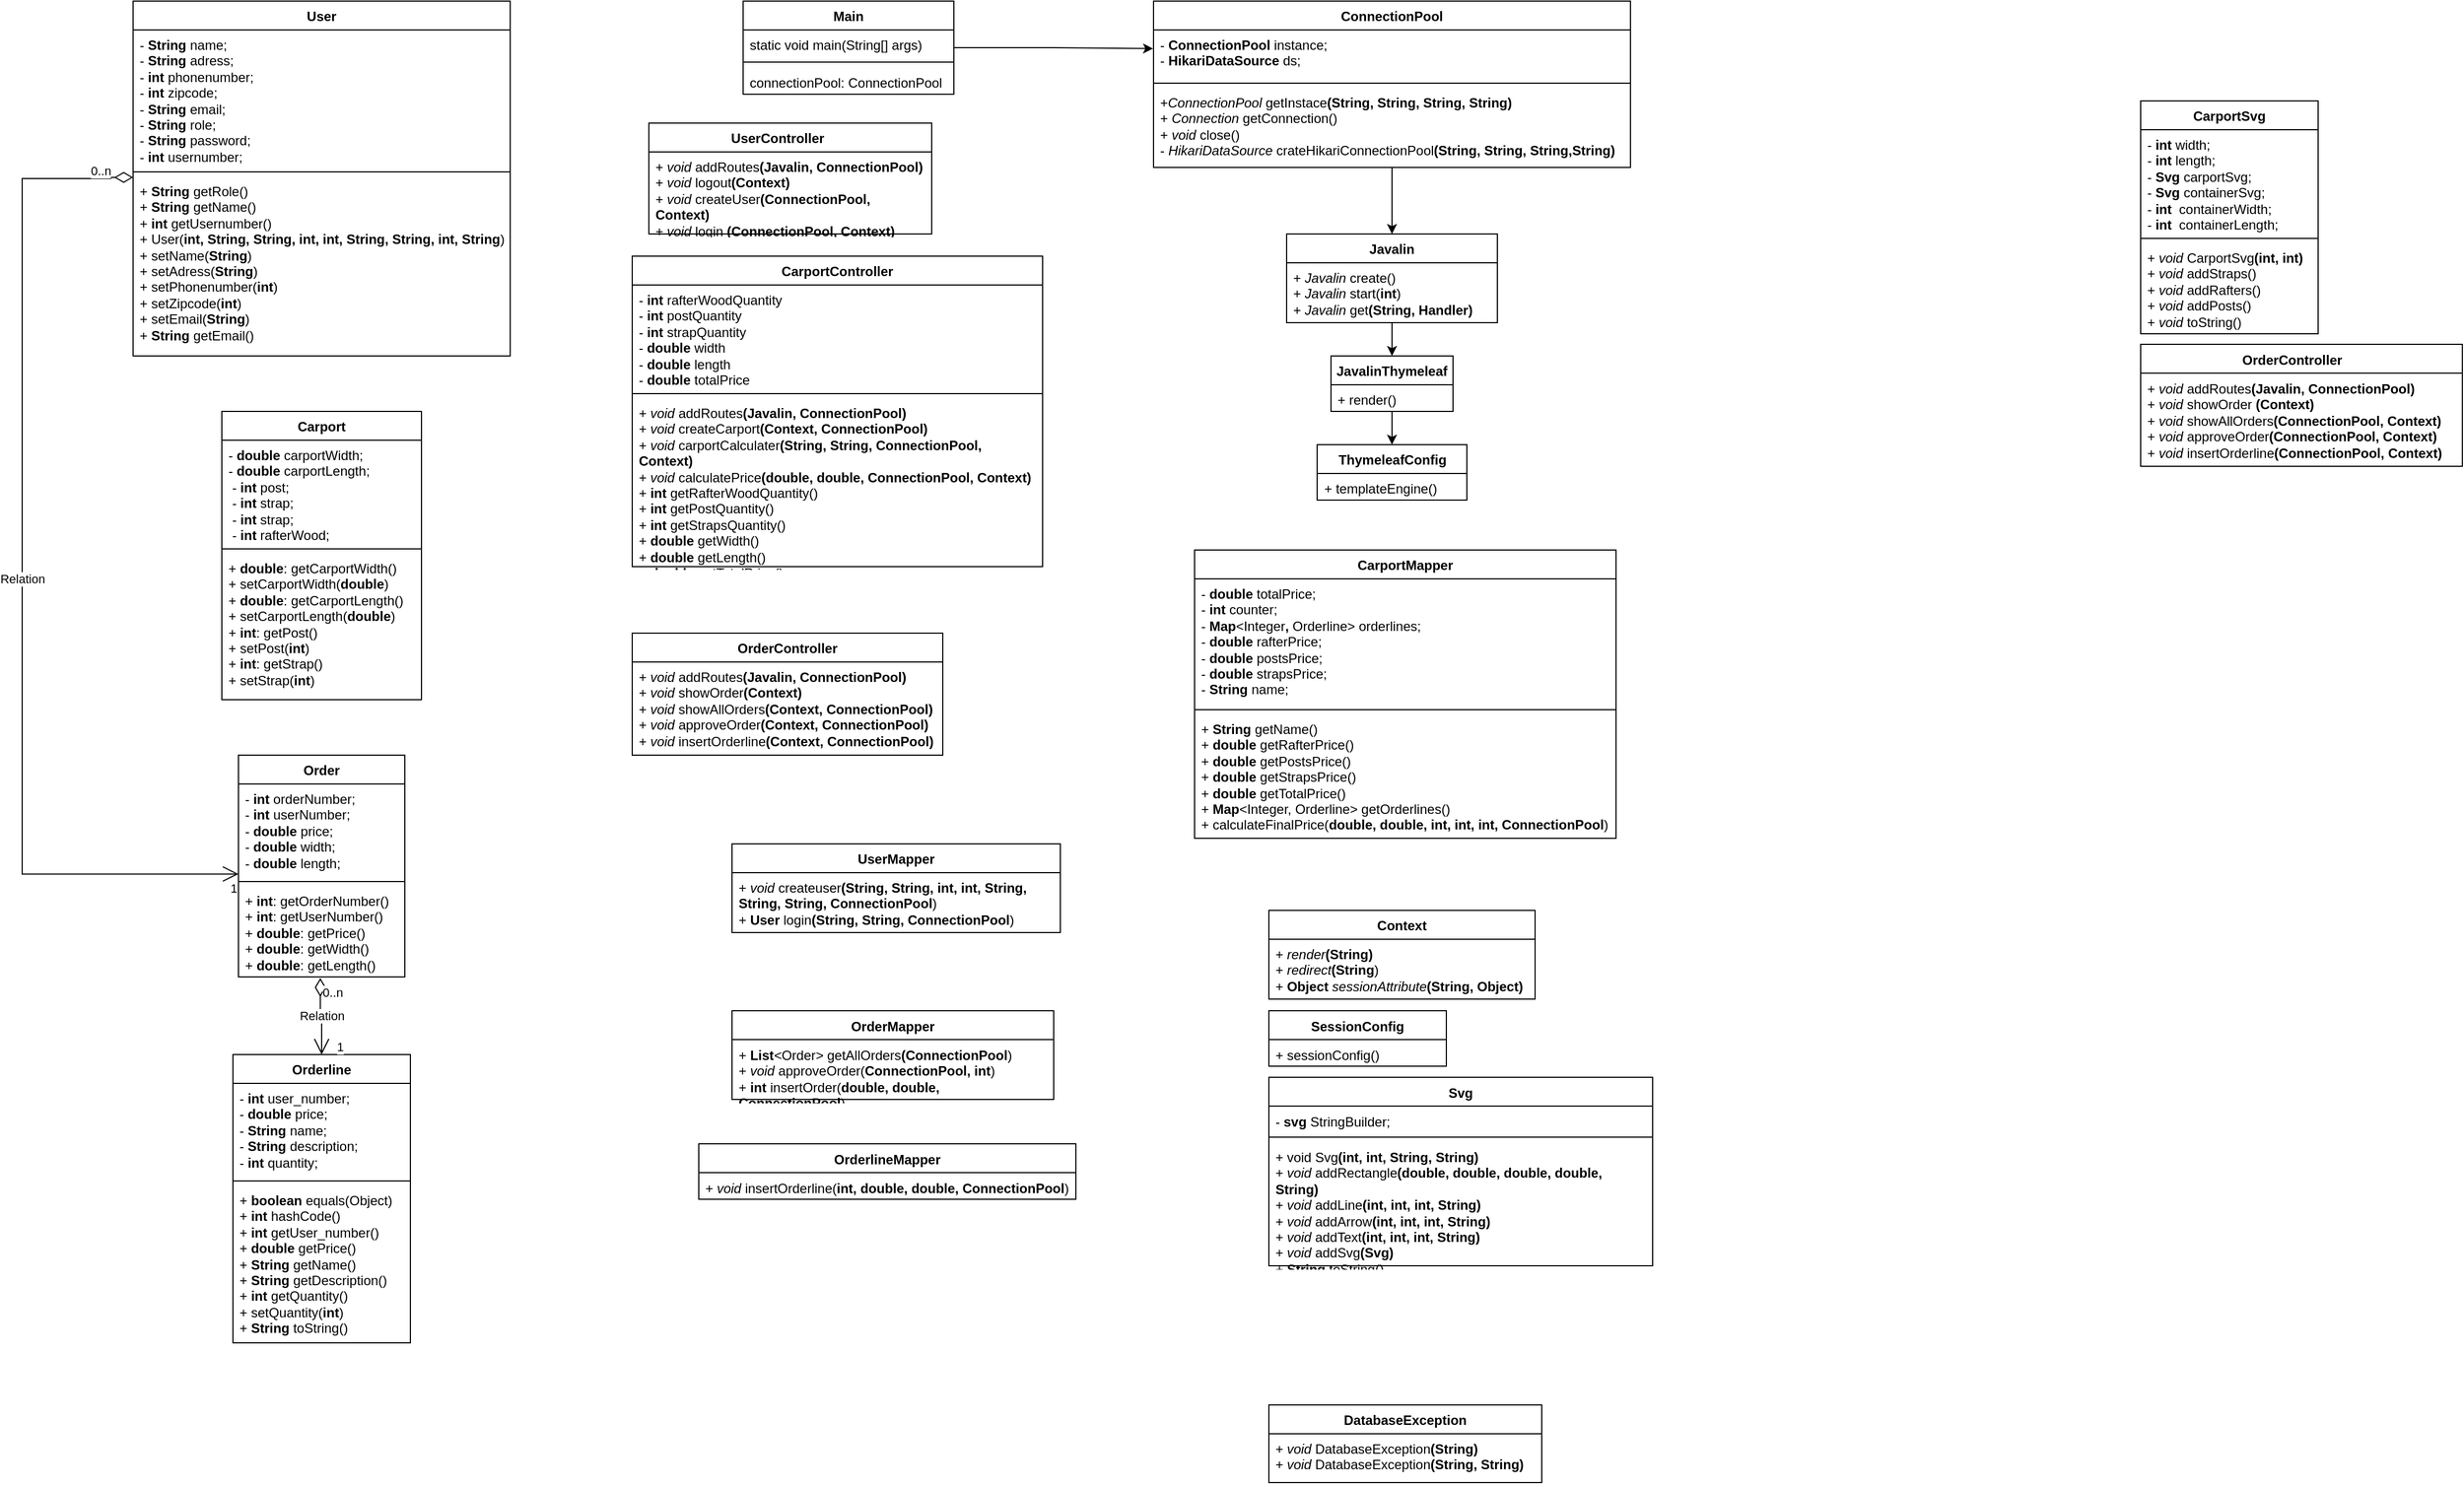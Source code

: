 <mxfile version="24.4.4" type="github">
  <diagram id="C5RBs43oDa-KdzZeNtuy" name="Page-1">
    <mxGraphModel dx="2876" dy="1113" grid="1" gridSize="10" guides="1" tooltips="1" connect="1" arrows="1" fold="1" page="1" pageScale="1" pageWidth="827" pageHeight="1169" math="0" shadow="0">
      <root>
        <mxCell id="WIyWlLk6GJQsqaUBKTNV-0" />
        <mxCell id="WIyWlLk6GJQsqaUBKTNV-1" parent="WIyWlLk6GJQsqaUBKTNV-0" />
        <mxCell id="eHg_oszsOFh-baLFCK9L-24" value="Carport" style="swimlane;fontStyle=1;align=center;verticalAlign=top;childLayout=stackLayout;horizontal=1;startSize=26;horizontalStack=0;resizeParent=1;resizeParentMax=0;resizeLast=0;collapsible=1;marginBottom=0;whiteSpace=wrap;html=1;" parent="WIyWlLk6GJQsqaUBKTNV-1" vertex="1">
          <mxGeometry x="-530" y="380" width="180" height="260" as="geometry" />
        </mxCell>
        <mxCell id="eHg_oszsOFh-baLFCK9L-25" value="- &lt;b&gt;double &lt;/b&gt;carportWidth;&lt;br&gt;&lt;div&gt;&lt;div&gt;- &lt;b&gt;double &lt;/b&gt;carportLength;&lt;br&gt;&lt;/div&gt;&lt;div&gt;&lt;div&gt;&amp;nbsp;- &lt;b&gt;int &lt;/b&gt;post;&lt;br&gt;&lt;/div&gt;&lt;div&gt;&lt;div&gt;&amp;nbsp;- &lt;b&gt;int &lt;/b&gt;strap;&lt;/div&gt;&lt;div&gt;&amp;nbsp;- &lt;b&gt;int &lt;/b&gt;strap;&lt;/div&gt;&lt;/div&gt;&lt;div&gt;&lt;div&gt;&amp;nbsp;- &lt;b&gt;int &lt;/b&gt;rafterWood;&lt;/div&gt;&lt;/div&gt;&lt;/div&gt;&lt;/div&gt;&lt;div&gt;&lt;br&gt;&lt;/div&gt;" style="text;strokeColor=none;fillColor=none;align=left;verticalAlign=top;spacingLeft=4;spacingRight=4;overflow=hidden;rotatable=0;points=[[0,0.5],[1,0.5]];portConstraint=eastwest;whiteSpace=wrap;html=1;" parent="eHg_oszsOFh-baLFCK9L-24" vertex="1">
          <mxGeometry y="26" width="180" height="94" as="geometry" />
        </mxCell>
        <mxCell id="eHg_oszsOFh-baLFCK9L-26" value="" style="line;strokeWidth=1;fillColor=none;align=left;verticalAlign=middle;spacingTop=-1;spacingLeft=3;spacingRight=3;rotatable=0;labelPosition=right;points=[];portConstraint=eastwest;strokeColor=inherit;" parent="eHg_oszsOFh-baLFCK9L-24" vertex="1">
          <mxGeometry y="120" width="180" height="8" as="geometry" />
        </mxCell>
        <mxCell id="eHg_oszsOFh-baLFCK9L-27" value="&lt;div&gt;+ &lt;b&gt;double&lt;/b&gt;: getCarportWidth()&lt;/div&gt;&lt;div&gt;+ setCarportWidth(&lt;b&gt;double&lt;/b&gt;)&lt;br&gt;&lt;/div&gt;&lt;div&gt;&lt;div&gt;+ &lt;b&gt;double&lt;/b&gt;: getCarportLength()&lt;/div&gt;&lt;div&gt;+ setCarportLength(&lt;b&gt;double&lt;/b&gt;)&lt;/div&gt;&lt;div&gt;&lt;div&gt;+ &lt;b&gt;int&lt;/b&gt;: getPost()&lt;/div&gt;&lt;div&gt;+ setPost(&lt;b&gt;int&lt;/b&gt;)&lt;/div&gt;&lt;div&gt;&lt;div&gt;+ &lt;b&gt;int&lt;/b&gt;: getStrap()&lt;br&gt;&lt;/div&gt;&lt;div&gt;+ setStrap(&lt;b&gt;int&lt;/b&gt;)&lt;br&gt;&lt;/div&gt;&lt;/div&gt;&lt;/div&gt;&lt;/div&gt;" style="text;strokeColor=none;fillColor=none;align=left;verticalAlign=top;spacingLeft=4;spacingRight=4;overflow=hidden;rotatable=0;points=[[0,0.5],[1,0.5]];portConstraint=eastwest;whiteSpace=wrap;html=1;" parent="eHg_oszsOFh-baLFCK9L-24" vertex="1">
          <mxGeometry y="128" width="180" height="132" as="geometry" />
        </mxCell>
        <mxCell id="eHg_oszsOFh-baLFCK9L-28" value="User" style="swimlane;fontStyle=1;align=center;verticalAlign=top;childLayout=stackLayout;horizontal=1;startSize=26;horizontalStack=0;resizeParent=1;resizeParentMax=0;resizeLast=0;collapsible=1;marginBottom=0;whiteSpace=wrap;html=1;" parent="WIyWlLk6GJQsqaUBKTNV-1" vertex="1">
          <mxGeometry x="-610" y="10" width="340" height="320" as="geometry" />
        </mxCell>
        <mxCell id="eHg_oszsOFh-baLFCK9L-29" value="&lt;div&gt;- &lt;b&gt;String&lt;/b&gt; name;&lt;/div&gt;&lt;div&gt;&lt;div&gt;-&lt;b&gt; String &lt;/b&gt;adress;&lt;/div&gt;&lt;div&gt;-&lt;b&gt; int&lt;/b&gt; phonenumber;&lt;/div&gt;&lt;div&gt;-&lt;b&gt; int&lt;/b&gt; zipcode;&lt;br&gt;&lt;/div&gt;&lt;div&gt;&lt;div&gt;-&lt;b&gt; String &lt;/b&gt;email;&lt;/div&gt;&lt;div&gt;- &lt;b&gt;String&lt;/b&gt; role;&lt;/div&gt;&lt;div&gt;- &lt;b&gt;String&lt;/b&gt; password;&lt;/div&gt;&lt;div&gt;- &lt;b&gt;int&lt;/b&gt; usernumber;&lt;br&gt;&lt;/div&gt;&lt;div&gt;&lt;div&gt;&lt;br&gt;&lt;/div&gt;&lt;/div&gt;&lt;/div&gt;&lt;/div&gt;&lt;div&gt;&lt;br&gt;&lt;/div&gt;" style="text;strokeColor=none;fillColor=none;align=left;verticalAlign=top;spacingLeft=4;spacingRight=4;overflow=hidden;rotatable=0;points=[[0,0.5],[1,0.5]];portConstraint=eastwest;whiteSpace=wrap;html=1;" parent="eHg_oszsOFh-baLFCK9L-28" vertex="1">
          <mxGeometry y="26" width="340" height="124" as="geometry" />
        </mxCell>
        <mxCell id="eHg_oszsOFh-baLFCK9L-30" value="" style="line;strokeWidth=1;fillColor=none;align=left;verticalAlign=middle;spacingTop=-1;spacingLeft=3;spacingRight=3;rotatable=0;labelPosition=right;points=[];portConstraint=eastwest;strokeColor=inherit;" parent="eHg_oszsOFh-baLFCK9L-28" vertex="1">
          <mxGeometry y="150" width="340" height="8" as="geometry" />
        </mxCell>
        <mxCell id="eHg_oszsOFh-baLFCK9L-31" value="&lt;div&gt;+ &lt;b&gt;String&lt;/b&gt; getRole()&lt;/div&gt;&lt;div&gt;+ &lt;b&gt;String &lt;/b&gt;getName()&lt;/div&gt;&lt;div&gt;+ &lt;b&gt;int&lt;/b&gt; getUsernumber()&lt;/div&gt;&lt;div&gt;+ User(&lt;b&gt;int, String, String, int, int, String, String, int, String&lt;/b&gt;)&lt;/div&gt;&lt;div&gt;+ setName(&lt;b&gt;String&lt;/b&gt;)&lt;/div&gt;&lt;div&gt;+ setAdress(&lt;b&gt;String&lt;/b&gt;)&lt;/div&gt;&lt;div&gt;+ setPhonenumber(&lt;b&gt;int&lt;/b&gt;)&lt;/div&gt;&lt;div&gt;+ setZipcode(&lt;b&gt;int&lt;/b&gt;)&lt;/div&gt;&lt;div&gt;+ setEmail(&lt;b&gt;String&lt;/b&gt;)&lt;/div&gt;&lt;div&gt;+ &lt;b&gt;String&lt;/b&gt; getEmail()&lt;br&gt;&lt;/div&gt;" style="text;strokeColor=none;fillColor=none;align=left;verticalAlign=top;spacingLeft=4;spacingRight=4;overflow=hidden;rotatable=0;points=[[0,0.5],[1,0.5]];portConstraint=eastwest;whiteSpace=wrap;html=1;" parent="eHg_oszsOFh-baLFCK9L-28" vertex="1">
          <mxGeometry y="158" width="340" height="162" as="geometry" />
        </mxCell>
        <mxCell id="eHg_oszsOFh-baLFCK9L-32" value="Orderline" style="swimlane;fontStyle=1;align=center;verticalAlign=top;childLayout=stackLayout;horizontal=1;startSize=26;horizontalStack=0;resizeParent=1;resizeParentMax=0;resizeLast=0;collapsible=1;marginBottom=0;whiteSpace=wrap;html=1;" parent="WIyWlLk6GJQsqaUBKTNV-1" vertex="1">
          <mxGeometry x="-520" y="960" width="160" height="260" as="geometry" />
        </mxCell>
        <mxCell id="eHg_oszsOFh-baLFCK9L-33" value="&lt;div&gt;- &lt;b&gt;int &lt;/b&gt;user_number;&lt;/div&gt;&lt;div&gt;- &lt;b&gt;double &lt;/b&gt;price;&lt;/div&gt;&lt;div&gt;- &lt;b&gt;String &lt;/b&gt;name;&lt;/div&gt;&lt;div&gt;- &lt;b&gt;String &lt;/b&gt;description;&lt;/div&gt;&lt;div&gt;- &lt;b&gt;int &lt;/b&gt;quantity;&lt;br&gt;&lt;/div&gt;" style="text;strokeColor=none;fillColor=none;align=left;verticalAlign=top;spacingLeft=4;spacingRight=4;overflow=hidden;rotatable=0;points=[[0,0.5],[1,0.5]];portConstraint=eastwest;whiteSpace=wrap;html=1;" parent="eHg_oszsOFh-baLFCK9L-32" vertex="1">
          <mxGeometry y="26" width="160" height="84" as="geometry" />
        </mxCell>
        <mxCell id="eHg_oszsOFh-baLFCK9L-34" value="" style="line;strokeWidth=1;fillColor=none;align=left;verticalAlign=middle;spacingTop=-1;spacingLeft=3;spacingRight=3;rotatable=0;labelPosition=right;points=[];portConstraint=eastwest;strokeColor=inherit;" parent="eHg_oszsOFh-baLFCK9L-32" vertex="1">
          <mxGeometry y="110" width="160" height="8" as="geometry" />
        </mxCell>
        <mxCell id="eHg_oszsOFh-baLFCK9L-35" value="&lt;div&gt;+ &lt;b&gt;boolean &lt;/b&gt;equals(Object)&lt;/div&gt;&lt;div&gt;+ &lt;b&gt;int &lt;/b&gt;hashCode()&lt;/div&gt;&lt;div&gt;+ &lt;b&gt;int &lt;/b&gt;getUser_number()&lt;/div&gt;&lt;div&gt;+ &lt;b&gt;double &lt;/b&gt;getPrice()&lt;/div&gt;&lt;div&gt;+ &lt;b&gt;String &lt;/b&gt;getName()&lt;/div&gt;&lt;div&gt;+ &lt;b&gt;String&lt;/b&gt; getDescription()&lt;/div&gt;&lt;div&gt;+ &lt;b&gt;int&lt;/b&gt; getQuantity()&lt;/div&gt;&lt;div&gt;+ setQuantity(&lt;b&gt;int&lt;/b&gt;)&lt;/div&gt;&lt;div&gt;+ &lt;b&gt;String&lt;/b&gt; toString()&lt;br&gt;&lt;/div&gt;" style="text;strokeColor=none;fillColor=none;align=left;verticalAlign=top;spacingLeft=4;spacingRight=4;overflow=hidden;rotatable=0;points=[[0,0.5],[1,0.5]];portConstraint=eastwest;whiteSpace=wrap;html=1;" parent="eHg_oszsOFh-baLFCK9L-32" vertex="1">
          <mxGeometry y="118" width="160" height="142" as="geometry" />
        </mxCell>
        <mxCell id="eHg_oszsOFh-baLFCK9L-41" value="SessionConfig" style="swimlane;fontStyle=1;align=center;verticalAlign=top;childLayout=stackLayout;horizontal=1;startSize=26;horizontalStack=0;resizeParent=1;resizeParentMax=0;resizeLast=0;collapsible=1;marginBottom=0;whiteSpace=wrap;html=1;" parent="WIyWlLk6GJQsqaUBKTNV-1" vertex="1">
          <mxGeometry x="414" y="920.5" width="160" height="50" as="geometry" />
        </mxCell>
        <mxCell id="eHg_oszsOFh-baLFCK9L-42" value="+ sessionConfig()" style="text;strokeColor=none;fillColor=none;align=left;verticalAlign=top;spacingLeft=4;spacingRight=4;overflow=hidden;rotatable=0;points=[[0,0.5],[1,0.5]];portConstraint=eastwest;whiteSpace=wrap;html=1;" parent="eHg_oszsOFh-baLFCK9L-41" vertex="1">
          <mxGeometry y="26" width="160" height="24" as="geometry" />
        </mxCell>
        <mxCell id="eHg_oszsOFh-baLFCK9L-49" value="Order" style="swimlane;fontStyle=1;align=center;verticalAlign=top;childLayout=stackLayout;horizontal=1;startSize=26;horizontalStack=0;resizeParent=1;resizeParentMax=0;resizeLast=0;collapsible=1;marginBottom=0;whiteSpace=wrap;html=1;" parent="WIyWlLk6GJQsqaUBKTNV-1" vertex="1">
          <mxGeometry x="-515" y="690" width="150" height="200" as="geometry" />
        </mxCell>
        <mxCell id="eHg_oszsOFh-baLFCK9L-50" value="&lt;div&gt;- &lt;b&gt;int &lt;/b&gt;orderNumber;&lt;/div&gt;&lt;div&gt;- &lt;b&gt;int &lt;/b&gt;userNumber;&lt;/div&gt;&lt;div&gt;- &lt;b&gt;double &lt;/b&gt;price;&lt;/div&gt;&lt;div&gt;- &lt;b&gt;double &lt;/b&gt;width;&lt;/div&gt;&lt;div&gt;- &lt;b&gt;double &lt;/b&gt;length;&lt;br&gt;&lt;/div&gt;" style="text;strokeColor=none;fillColor=none;align=left;verticalAlign=top;spacingLeft=4;spacingRight=4;overflow=hidden;rotatable=0;points=[[0,0.5],[1,0.5]];portConstraint=eastwest;whiteSpace=wrap;html=1;" parent="eHg_oszsOFh-baLFCK9L-49" vertex="1">
          <mxGeometry y="26" width="150" height="84" as="geometry" />
        </mxCell>
        <mxCell id="eHg_oszsOFh-baLFCK9L-51" value="" style="line;strokeWidth=1;fillColor=none;align=left;verticalAlign=middle;spacingTop=-1;spacingLeft=3;spacingRight=3;rotatable=0;labelPosition=right;points=[];portConstraint=eastwest;strokeColor=inherit;" parent="eHg_oszsOFh-baLFCK9L-49" vertex="1">
          <mxGeometry y="110" width="150" height="8" as="geometry" />
        </mxCell>
        <mxCell id="eHg_oszsOFh-baLFCK9L-52" value="&lt;div&gt;+ &lt;b&gt;int&lt;/b&gt;: getOrderNumber()&lt;/div&gt;&lt;div&gt;+ &lt;b&gt;int&lt;/b&gt;: getUserNumber()&lt;/div&gt;&lt;div&gt;+ &lt;b&gt;double&lt;/b&gt;: getPrice()&lt;/div&gt;&lt;div&gt;+ &lt;b&gt;double&lt;/b&gt;: getWidth()&lt;/div&gt;&lt;div&gt;+ &lt;b&gt;double&lt;/b&gt;: getLength()&lt;/div&gt;" style="text;strokeColor=none;fillColor=none;align=left;verticalAlign=top;spacingLeft=4;spacingRight=4;overflow=hidden;rotatable=0;points=[[0,0.5],[1,0.5]];portConstraint=eastwest;whiteSpace=wrap;html=1;" parent="eHg_oszsOFh-baLFCK9L-49" vertex="1">
          <mxGeometry y="118" width="150" height="82" as="geometry" />
        </mxCell>
        <mxCell id="noGmrEyYQJOlF5a7A0Va-47" value="" style="edgeStyle=orthogonalEdgeStyle;rounded=0;orthogonalLoop=1;jettySize=auto;html=1;entryX=-0.001;entryY=0.383;entryDx=0;entryDy=0;entryPerimeter=0;" edge="1" parent="WIyWlLk6GJQsqaUBKTNV-1" source="eHg_oszsOFh-baLFCK9L-57" target="noGmrEyYQJOlF5a7A0Va-31">
          <mxGeometry relative="1" as="geometry" />
        </mxCell>
        <mxCell id="eHg_oszsOFh-baLFCK9L-57" value="Main" style="swimlane;fontStyle=1;align=center;verticalAlign=top;childLayout=stackLayout;horizontal=1;startSize=26;horizontalStack=0;resizeParent=1;resizeParentMax=0;resizeLast=0;collapsible=1;marginBottom=0;whiteSpace=wrap;html=1;" parent="WIyWlLk6GJQsqaUBKTNV-1" vertex="1">
          <mxGeometry x="-60" y="10" width="190" height="84" as="geometry" />
        </mxCell>
        <mxCell id="eHg_oszsOFh-baLFCK9L-58" value="static void main(String[] args)" style="text;strokeColor=none;fillColor=none;align=left;verticalAlign=top;spacingLeft=4;spacingRight=4;overflow=hidden;rotatable=0;points=[[0,0.5],[1,0.5]];portConstraint=eastwest;whiteSpace=wrap;html=1;" parent="eHg_oszsOFh-baLFCK9L-57" vertex="1">
          <mxGeometry y="26" width="190" height="24" as="geometry" />
        </mxCell>
        <mxCell id="eHg_oszsOFh-baLFCK9L-59" value="" style="line;strokeWidth=1;fillColor=none;align=left;verticalAlign=middle;spacingTop=-1;spacingLeft=3;spacingRight=3;rotatable=0;labelPosition=right;points=[];portConstraint=eastwest;strokeColor=inherit;" parent="eHg_oszsOFh-baLFCK9L-57" vertex="1">
          <mxGeometry y="50" width="190" height="10" as="geometry" />
        </mxCell>
        <mxCell id="cWru3RgEuK0rnWJnFXiX-1" value="connectionPool: ConnectionPool" style="text;strokeColor=none;fillColor=none;align=left;verticalAlign=top;spacingLeft=4;spacingRight=4;overflow=hidden;rotatable=0;points=[[0,0.5],[1,0.5]];portConstraint=eastwest;whiteSpace=wrap;html=1;" parent="eHg_oszsOFh-baLFCK9L-57" vertex="1">
          <mxGeometry y="60" width="190" height="24" as="geometry" />
        </mxCell>
        <mxCell id="cWru3RgEuK0rnWJnFXiX-2" value="ThymeleafConfig" style="swimlane;fontStyle=1;align=center;verticalAlign=top;childLayout=stackLayout;horizontal=1;startSize=26;horizontalStack=0;resizeParent=1;resizeParentMax=0;resizeLast=0;collapsible=1;marginBottom=0;whiteSpace=wrap;html=1;" parent="WIyWlLk6GJQsqaUBKTNV-1" vertex="1">
          <mxGeometry x="457.5" y="410" width="135" height="50" as="geometry" />
        </mxCell>
        <mxCell id="cWru3RgEuK0rnWJnFXiX-3" value="+ templateEngine()" style="text;strokeColor=none;fillColor=none;align=left;verticalAlign=top;spacingLeft=4;spacingRight=4;overflow=hidden;rotatable=0;points=[[0,0.5],[1,0.5]];portConstraint=eastwest;whiteSpace=wrap;html=1;" parent="cWru3RgEuK0rnWJnFXiX-2" vertex="1">
          <mxGeometry y="26" width="135" height="24" as="geometry" />
        </mxCell>
        <mxCell id="noGmrEyYQJOlF5a7A0Va-0" value="CarportController" style="swimlane;fontStyle=1;align=center;verticalAlign=top;childLayout=stackLayout;horizontal=1;startSize=26;horizontalStack=0;resizeParent=1;resizeParentMax=0;resizeLast=0;collapsible=1;marginBottom=0;whiteSpace=wrap;html=1;" vertex="1" parent="WIyWlLk6GJQsqaUBKTNV-1">
          <mxGeometry x="-160" y="240" width="370" height="280" as="geometry" />
        </mxCell>
        <mxCell id="noGmrEyYQJOlF5a7A0Va-1" value="&lt;div&gt;- &lt;b&gt;int &lt;/b&gt;rafterWoodQuantity&lt;/div&gt;&lt;div&gt;- &lt;b&gt;int &lt;/b&gt;postQuantity&lt;/div&gt;&lt;div&gt;- &lt;b&gt;int &lt;/b&gt;strapQuantity&lt;/div&gt;&lt;div&gt;- &lt;b&gt;double &lt;/b&gt;width&lt;/div&gt;&lt;div&gt;- &lt;b&gt;double &lt;/b&gt;length&lt;/div&gt;&lt;div&gt;- &lt;b&gt;double &lt;/b&gt;totalPrice&lt;/div&gt;&lt;div&gt;&lt;br&gt;&lt;/div&gt;" style="text;strokeColor=none;fillColor=none;align=left;verticalAlign=top;spacingLeft=4;spacingRight=4;overflow=hidden;rotatable=0;points=[[0,0.5],[1,0.5]];portConstraint=eastwest;whiteSpace=wrap;html=1;" vertex="1" parent="noGmrEyYQJOlF5a7A0Va-0">
          <mxGeometry y="26" width="370" height="94" as="geometry" />
        </mxCell>
        <mxCell id="noGmrEyYQJOlF5a7A0Va-2" value="" style="line;strokeWidth=1;fillColor=none;align=left;verticalAlign=middle;spacingTop=-1;spacingLeft=3;spacingRight=3;rotatable=0;labelPosition=right;points=[];portConstraint=eastwest;strokeColor=inherit;" vertex="1" parent="noGmrEyYQJOlF5a7A0Va-0">
          <mxGeometry y="120" width="370" height="8" as="geometry" />
        </mxCell>
        <mxCell id="noGmrEyYQJOlF5a7A0Va-3" value="&lt;div&gt;+ &lt;i&gt;void &lt;/i&gt;addRoutes&lt;b&gt;(Javalin, ConnectionPool)&lt;/b&gt;&lt;/div&gt;&lt;div&gt;+ &lt;i&gt;void &lt;/i&gt;createCarport&lt;b&gt;(Context, ConnectionPool)&lt;/b&gt;&lt;/div&gt;&lt;div&gt;+ &lt;i&gt;void &lt;/i&gt;carportCalculater&lt;b&gt;(String, String, ConnectionPool, Context)&lt;/b&gt;&lt;br&gt;&lt;/div&gt;&lt;div&gt;+ &lt;i&gt;void &lt;/i&gt;calculatePrice&lt;b&gt;(double, double, ConnectionPool, Context)&lt;/b&gt;&lt;/div&gt;&lt;div&gt;+ &lt;b&gt;int &lt;/b&gt;getRafterWoodQuantity()&lt;/div&gt;&lt;div&gt;+ &lt;b&gt;int &lt;/b&gt;getPostQuantity()&lt;/div&gt;&lt;div&gt;+  &lt;b&gt;int &lt;/b&gt;getStrapsQuantity()&lt;/div&gt;&lt;div&gt;+ &lt;b&gt;double &lt;/b&gt;getWidth()&lt;/div&gt;&lt;div&gt;+ &lt;b&gt;double &lt;/b&gt;getLength()&lt;/div&gt;&lt;div&gt;+ &lt;b&gt;double &lt;/b&gt;getTotalPrice()&lt;/div&gt;" style="text;strokeColor=none;fillColor=none;align=left;verticalAlign=top;spacingLeft=4;spacingRight=4;overflow=hidden;rotatable=0;points=[[0,0.5],[1,0.5]];portConstraint=eastwest;whiteSpace=wrap;html=1;" vertex="1" parent="noGmrEyYQJOlF5a7A0Va-0">
          <mxGeometry y="128" width="370" height="152" as="geometry" />
        </mxCell>
        <mxCell id="noGmrEyYQJOlF5a7A0Va-4" value="OrderController&lt;span style=&quot;white-space: pre;&quot;&gt;&#x9;&lt;/span&gt;" style="swimlane;fontStyle=1;align=center;verticalAlign=top;childLayout=stackLayout;horizontal=1;startSize=26;horizontalStack=0;resizeParent=1;resizeParentMax=0;resizeLast=0;collapsible=1;marginBottom=0;whiteSpace=wrap;html=1;" vertex="1" parent="WIyWlLk6GJQsqaUBKTNV-1">
          <mxGeometry x="1200" y="319.5" width="290" height="110" as="geometry" />
        </mxCell>
        <mxCell id="noGmrEyYQJOlF5a7A0Va-7" value="&lt;div&gt;+ &lt;i&gt;void &lt;/i&gt;addRoutes&lt;b&gt;(Javalin, ConnectionPool)&lt;/b&gt;&lt;/div&gt;&lt;div&gt;+ &lt;i&gt;void &lt;/i&gt;showOrder &lt;b&gt;(Context)&lt;/b&gt;&lt;/div&gt;&lt;div&gt;+ &lt;i&gt;void &lt;/i&gt;showAllOrders&lt;b&gt;(ConnectionPool, Context)&lt;/b&gt;&lt;br&gt;&lt;/div&gt;&lt;div&gt;+ &lt;i&gt;void &lt;/i&gt;approveOrder&lt;b&gt;(ConnectionPool, Context)&lt;/b&gt;&lt;/div&gt;&lt;div&gt;&lt;div&gt;+ &lt;i&gt;void &lt;/i&gt;insertOrderline&lt;b&gt;(ConnectionPool, Context)&lt;/b&gt;&lt;/div&gt;&lt;/div&gt;" style="text;strokeColor=none;fillColor=none;align=left;verticalAlign=top;spacingLeft=4;spacingRight=4;overflow=hidden;rotatable=0;points=[[0,0.5],[1,0.5]];portConstraint=eastwest;whiteSpace=wrap;html=1;" vertex="1" parent="noGmrEyYQJOlF5a7A0Va-4">
          <mxGeometry y="26" width="290" height="84" as="geometry" />
        </mxCell>
        <mxCell id="noGmrEyYQJOlF5a7A0Va-8" value="UserController&lt;span style=&quot;white-space: pre;&quot;&gt;&#x9;&lt;/span&gt;" style="swimlane;fontStyle=1;align=center;verticalAlign=top;childLayout=stackLayout;horizontal=1;startSize=26;horizontalStack=0;resizeParent=1;resizeParentMax=0;resizeLast=0;collapsible=1;marginBottom=0;whiteSpace=wrap;html=1;" vertex="1" parent="WIyWlLk6GJQsqaUBKTNV-1">
          <mxGeometry x="-145" y="120" width="255" height="100" as="geometry" />
        </mxCell>
        <mxCell id="noGmrEyYQJOlF5a7A0Va-9" value="&lt;div&gt;+ &lt;i&gt;void &lt;/i&gt;addRoutes&lt;b&gt;(Javalin, ConnectionPool)&lt;/b&gt;&lt;/div&gt;&lt;div&gt;+ &lt;i&gt;void &lt;/i&gt;logout&lt;b&gt;(Context)&lt;/b&gt;&lt;/div&gt;&lt;div&gt;+ &lt;i&gt;void &lt;/i&gt;createUser&lt;b&gt;(ConnectionPool, Context)&lt;/b&gt;&lt;br&gt;&lt;/div&gt;&lt;div&gt;+ &lt;i&gt;void &lt;/i&gt;login &lt;b&gt;(ConnectionPool, Context)&lt;/b&gt;&lt;/div&gt;&lt;div&gt;&lt;div&gt;&lt;br&gt;&lt;/div&gt;&lt;/div&gt;" style="text;strokeColor=none;fillColor=none;align=left;verticalAlign=top;spacingLeft=4;spacingRight=4;overflow=hidden;rotatable=0;points=[[0,0.5],[1,0.5]];portConstraint=eastwest;whiteSpace=wrap;html=1;" vertex="1" parent="noGmrEyYQJOlF5a7A0Va-8">
          <mxGeometry y="26" width="255" height="74" as="geometry" />
        </mxCell>
        <mxCell id="noGmrEyYQJOlF5a7A0Va-10" value="CarportMapper" style="swimlane;fontStyle=1;align=center;verticalAlign=top;childLayout=stackLayout;horizontal=1;startSize=26;horizontalStack=0;resizeParent=1;resizeParentMax=0;resizeLast=0;collapsible=1;marginBottom=0;whiteSpace=wrap;html=1;" vertex="1" parent="WIyWlLk6GJQsqaUBKTNV-1">
          <mxGeometry x="347" y="505" width="380" height="260" as="geometry" />
        </mxCell>
        <mxCell id="noGmrEyYQJOlF5a7A0Va-11" value="&lt;div&gt;- &lt;b&gt;double&lt;/b&gt; totalPrice;&lt;/div&gt;&lt;div&gt;&lt;div&gt;-&lt;b&gt; int &lt;/b&gt;counter;&lt;/div&gt;&lt;div&gt;-&lt;b&gt; Map&lt;/b&gt;&amp;lt;Integer&lt;b&gt;, &lt;/b&gt;Orderline&amp;gt; orderlines;&lt;/div&gt;&lt;div&gt;-&lt;b&gt; double &lt;/b&gt;rafterPrice;&lt;br&gt;&lt;/div&gt;&lt;div&gt;&lt;div&gt;-&lt;b&gt; double &lt;/b&gt;postsPrice;&lt;/div&gt;&lt;div&gt;-&lt;b&gt; double &lt;/b&gt;strapsPrice;&lt;/div&gt;&lt;div&gt;- &lt;b&gt;String&lt;/b&gt; name;&lt;/div&gt;&lt;br&gt;&lt;div&gt;&lt;div&gt;&lt;br&gt;&lt;/div&gt;&lt;/div&gt;&lt;/div&gt;&lt;/div&gt;&lt;div&gt;&lt;br&gt;&lt;/div&gt;" style="text;strokeColor=none;fillColor=none;align=left;verticalAlign=top;spacingLeft=4;spacingRight=4;overflow=hidden;rotatable=0;points=[[0,0.5],[1,0.5]];portConstraint=eastwest;whiteSpace=wrap;html=1;" vertex="1" parent="noGmrEyYQJOlF5a7A0Va-10">
          <mxGeometry y="26" width="380" height="114" as="geometry" />
        </mxCell>
        <mxCell id="noGmrEyYQJOlF5a7A0Va-12" value="" style="line;strokeWidth=1;fillColor=none;align=left;verticalAlign=middle;spacingTop=-1;spacingLeft=3;spacingRight=3;rotatable=0;labelPosition=right;points=[];portConstraint=eastwest;strokeColor=inherit;" vertex="1" parent="noGmrEyYQJOlF5a7A0Va-10">
          <mxGeometry y="140" width="380" height="8" as="geometry" />
        </mxCell>
        <mxCell id="noGmrEyYQJOlF5a7A0Va-13" value="&lt;div&gt;+ &lt;b&gt;String&lt;/b&gt; getName()&lt;/div&gt;&lt;div&gt;+ &lt;b&gt;double &lt;/b&gt;getRafterPrice()&lt;/div&gt;&lt;div&gt;&lt;div&gt;+ &lt;b&gt;double &lt;/b&gt;getPostsPrice()&lt;/div&gt;&lt;div&gt;&lt;div&gt;+ &lt;b&gt;double &lt;/b&gt;getStrapsPrice()&lt;/div&gt;&lt;div&gt;+ &lt;b&gt;double &lt;/b&gt;getTotalPrice()&lt;/div&gt;&lt;/div&gt;&lt;/div&gt;&lt;div&gt;+ &lt;b&gt;Map&lt;/b&gt;&amp;lt;Integer, Orderline&amp;gt; getOrderlines()&lt;br&gt;&lt;/div&gt;&lt;div&gt;+ calculateFinalPrice(&lt;b&gt;double, double, int, int, int, ConnectionPool&lt;/b&gt;)&lt;/div&gt;&lt;div&gt;&lt;br&gt;&lt;/div&gt;" style="text;strokeColor=none;fillColor=none;align=left;verticalAlign=top;spacingLeft=4;spacingRight=4;overflow=hidden;rotatable=0;points=[[0,0.5],[1,0.5]];portConstraint=eastwest;whiteSpace=wrap;html=1;" vertex="1" parent="noGmrEyYQJOlF5a7A0Va-10">
          <mxGeometry y="148" width="380" height="112" as="geometry" />
        </mxCell>
        <mxCell id="noGmrEyYQJOlF5a7A0Va-14" value="OrderlineMapper" style="swimlane;fontStyle=1;align=center;verticalAlign=top;childLayout=stackLayout;horizontal=1;startSize=26;horizontalStack=0;resizeParent=1;resizeParentMax=0;resizeLast=0;collapsible=1;marginBottom=0;whiteSpace=wrap;html=1;" vertex="1" parent="WIyWlLk6GJQsqaUBKTNV-1">
          <mxGeometry x="-100" y="1040.5" width="340" height="50" as="geometry" />
        </mxCell>
        <mxCell id="noGmrEyYQJOlF5a7A0Va-17" value="+ &lt;i&gt;void&lt;/i&gt; insertOrderline(&lt;b&gt;int, double, double, ConnectionPool&lt;/b&gt;)&lt;div&gt;&lt;br&gt;&lt;/div&gt;" style="text;strokeColor=none;fillColor=none;align=left;verticalAlign=top;spacingLeft=4;spacingRight=4;overflow=hidden;rotatable=0;points=[[0,0.5],[1,0.5]];portConstraint=eastwest;whiteSpace=wrap;html=1;" vertex="1" parent="noGmrEyYQJOlF5a7A0Va-14">
          <mxGeometry y="26" width="340" height="24" as="geometry" />
        </mxCell>
        <mxCell id="noGmrEyYQJOlF5a7A0Va-18" value="OrderMapper" style="swimlane;fontStyle=1;align=center;verticalAlign=top;childLayout=stackLayout;horizontal=1;startSize=26;horizontalStack=0;resizeParent=1;resizeParentMax=0;resizeLast=0;collapsible=1;marginBottom=0;whiteSpace=wrap;html=1;" vertex="1" parent="WIyWlLk6GJQsqaUBKTNV-1">
          <mxGeometry x="-70" y="920.5" width="290" height="80" as="geometry" />
        </mxCell>
        <mxCell id="noGmrEyYQJOlF5a7A0Va-19" value="&lt;div&gt;&lt;div&gt;&lt;div&gt;+ &lt;b&gt;List&lt;/b&gt;&lt;i&gt;&amp;lt;&lt;/i&gt;Order&lt;i&gt;&amp;gt; &lt;/i&gt;getAllOrders&lt;b&gt;(&lt;/b&gt;&lt;b&gt;ConnectionPool&lt;/b&gt;)&lt;/div&gt;&lt;/div&gt;&lt;div&gt;+ &lt;i&gt;void&lt;/i&gt;&lt;b&gt; &lt;/b&gt;approveOrder(&lt;b&gt;ConnectionPool, int&lt;/b&gt;)&lt;/div&gt;&lt;/div&gt;&lt;div&gt;+ &lt;b&gt;int&lt;/b&gt;&lt;i&gt; &lt;/i&gt;insertOrder(&lt;b&gt;double, double, ConnectionPool&lt;/b&gt;)&lt;/div&gt;&lt;div&gt;&lt;br&gt;&lt;/div&gt;" style="text;strokeColor=none;fillColor=none;align=left;verticalAlign=top;spacingLeft=4;spacingRight=4;overflow=hidden;rotatable=0;points=[[0,0.5],[1,0.5]];portConstraint=eastwest;whiteSpace=wrap;html=1;" vertex="1" parent="noGmrEyYQJOlF5a7A0Va-18">
          <mxGeometry y="26" width="290" height="54" as="geometry" />
        </mxCell>
        <mxCell id="noGmrEyYQJOlF5a7A0Va-20" value="UserMapper" style="swimlane;fontStyle=1;align=center;verticalAlign=top;childLayout=stackLayout;horizontal=1;startSize=26;horizontalStack=0;resizeParent=1;resizeParentMax=0;resizeLast=0;collapsible=1;marginBottom=0;whiteSpace=wrap;html=1;" vertex="1" parent="WIyWlLk6GJQsqaUBKTNV-1">
          <mxGeometry x="-70" y="770" width="296" height="80" as="geometry" />
        </mxCell>
        <mxCell id="noGmrEyYQJOlF5a7A0Va-21" value="&lt;div&gt;&lt;div&gt;+ &lt;i&gt;void&lt;/i&gt;&lt;b&gt; &lt;/b&gt;createuser&lt;b&gt;(String, String, int, int, String, String, String, ConnectionPool&lt;/b&gt;)&lt;/div&gt;&lt;/div&gt;&lt;div&gt;+ &lt;b&gt;User&lt;/b&gt;&lt;i&gt; &lt;/i&gt;login&lt;b&gt;(String, String, ConnectionPool&lt;/b&gt;)&lt;/div&gt;&lt;div&gt;&lt;br&gt;&lt;/div&gt;" style="text;strokeColor=none;fillColor=none;align=left;verticalAlign=top;spacingLeft=4;spacingRight=4;overflow=hidden;rotatable=0;points=[[0,0.5],[1,0.5]];portConstraint=eastwest;whiteSpace=wrap;html=1;" vertex="1" parent="noGmrEyYQJOlF5a7A0Va-20">
          <mxGeometry y="26" width="296" height="54" as="geometry" />
        </mxCell>
        <mxCell id="noGmrEyYQJOlF5a7A0Va-22" value="DatabaseException" style="swimlane;fontStyle=1;align=center;verticalAlign=top;childLayout=stackLayout;horizontal=1;startSize=26;horizontalStack=0;resizeParent=1;resizeParentMax=0;resizeLast=0;collapsible=1;marginBottom=0;whiteSpace=wrap;html=1;" vertex="1" parent="WIyWlLk6GJQsqaUBKTNV-1">
          <mxGeometry x="414" y="1276" width="246" height="70" as="geometry" />
        </mxCell>
        <mxCell id="noGmrEyYQJOlF5a7A0Va-23" value="&lt;div&gt;&lt;div&gt;+ &lt;i&gt;void&lt;/i&gt;&lt;b&gt; &lt;/b&gt;DatabaseException&lt;b&gt;(String)&lt;/b&gt;&lt;br&gt;&lt;/div&gt;&lt;/div&gt;&lt;div&gt;+ &lt;i&gt;void&lt;/i&gt;&lt;b&gt; &lt;/b&gt;DatabaseException&lt;b&gt;(String, String)&lt;/b&gt;&lt;/div&gt;" style="text;strokeColor=none;fillColor=none;align=left;verticalAlign=top;spacingLeft=4;spacingRight=4;overflow=hidden;rotatable=0;points=[[0,0.5],[1,0.5]];portConstraint=eastwest;whiteSpace=wrap;html=1;" vertex="1" parent="noGmrEyYQJOlF5a7A0Va-22">
          <mxGeometry y="26" width="246" height="44" as="geometry" />
        </mxCell>
        <mxCell id="noGmrEyYQJOlF5a7A0Va-50" value="" style="edgeStyle=orthogonalEdgeStyle;rounded=0;orthogonalLoop=1;jettySize=auto;html=1;entryX=0.5;entryY=0;entryDx=0;entryDy=0;" edge="1" parent="WIyWlLk6GJQsqaUBKTNV-1" source="noGmrEyYQJOlF5a7A0Va-24" target="noGmrEyYQJOlF5a7A0Va-28">
          <mxGeometry relative="1" as="geometry" />
        </mxCell>
        <mxCell id="noGmrEyYQJOlF5a7A0Va-24" value="Javalin" style="swimlane;fontStyle=1;align=center;verticalAlign=top;childLayout=stackLayout;horizontal=1;startSize=26;horizontalStack=0;resizeParent=1;resizeParentMax=0;resizeLast=0;collapsible=1;marginBottom=0;whiteSpace=wrap;html=1;" vertex="1" parent="WIyWlLk6GJQsqaUBKTNV-1">
          <mxGeometry x="430" y="220" width="190" height="80" as="geometry" />
        </mxCell>
        <mxCell id="noGmrEyYQJOlF5a7A0Va-25" value="&lt;div&gt;&lt;div&gt;+ &lt;i&gt;Javalin&lt;/i&gt; create()&lt;br&gt;&lt;/div&gt;&lt;/div&gt;&lt;div&gt;&lt;div&gt;&lt;div&gt;+ &lt;i&gt;Javalin&lt;/i&gt; start(&lt;b&gt;int&lt;/b&gt;)&lt;/div&gt;&lt;div&gt;&lt;div&gt;&lt;div&gt;+ &lt;i&gt;Javalin&lt;/i&gt; get&lt;b&gt;(String, Handler)&lt;/b&gt;&lt;br&gt;&lt;/div&gt;&lt;/div&gt;&lt;/div&gt;&lt;/div&gt;&lt;/div&gt;" style="text;strokeColor=none;fillColor=none;align=left;verticalAlign=top;spacingLeft=4;spacingRight=4;overflow=hidden;rotatable=0;points=[[0,0.5],[1,0.5]];portConstraint=eastwest;whiteSpace=wrap;html=1;" vertex="1" parent="noGmrEyYQJOlF5a7A0Va-24">
          <mxGeometry y="26" width="190" height="54" as="geometry" />
        </mxCell>
        <mxCell id="noGmrEyYQJOlF5a7A0Va-26" value="Context" style="swimlane;fontStyle=1;align=center;verticalAlign=top;childLayout=stackLayout;horizontal=1;startSize=26;horizontalStack=0;resizeParent=1;resizeParentMax=0;resizeLast=0;collapsible=1;marginBottom=0;whiteSpace=wrap;html=1;" vertex="1" parent="WIyWlLk6GJQsqaUBKTNV-1">
          <mxGeometry x="414" y="830" width="240" height="80" as="geometry" />
        </mxCell>
        <mxCell id="noGmrEyYQJOlF5a7A0Va-27" value="&lt;div&gt;&lt;div&gt;+ &lt;i&gt;render&lt;/i&gt;&lt;b&gt;(String)&lt;/b&gt;&lt;br&gt;&lt;/div&gt;&lt;/div&gt;&lt;div&gt;&lt;div&gt;&lt;div&gt;+ &lt;i&gt;redirect&lt;/i&gt;&lt;b&gt;(String&lt;/b&gt;)&lt;/div&gt;&lt;div&gt;&lt;div&gt;&lt;div&gt;+ &lt;b&gt;Object&lt;/b&gt; &lt;i&gt;sessionAttribute&lt;/i&gt;&lt;b&gt;(String, Object)&lt;/b&gt;&lt;br&gt;&lt;/div&gt;&lt;/div&gt;&lt;/div&gt;&lt;/div&gt;&lt;/div&gt;" style="text;strokeColor=none;fillColor=none;align=left;verticalAlign=top;spacingLeft=4;spacingRight=4;overflow=hidden;rotatable=0;points=[[0,0.5],[1,0.5]];portConstraint=eastwest;whiteSpace=wrap;html=1;" vertex="1" parent="noGmrEyYQJOlF5a7A0Va-26">
          <mxGeometry y="26" width="240" height="54" as="geometry" />
        </mxCell>
        <mxCell id="noGmrEyYQJOlF5a7A0Va-51" value="" style="edgeStyle=orthogonalEdgeStyle;rounded=0;orthogonalLoop=1;jettySize=auto;html=1;entryX=0.5;entryY=0;entryDx=0;entryDy=0;" edge="1" parent="WIyWlLk6GJQsqaUBKTNV-1" source="noGmrEyYQJOlF5a7A0Va-28" target="cWru3RgEuK0rnWJnFXiX-2">
          <mxGeometry relative="1" as="geometry">
            <mxPoint x="525" y="403" as="targetPoint" />
          </mxGeometry>
        </mxCell>
        <mxCell id="noGmrEyYQJOlF5a7A0Va-28" value="JavalinThymeleaf" style="swimlane;fontStyle=1;align=center;verticalAlign=top;childLayout=stackLayout;horizontal=1;startSize=26;horizontalStack=0;resizeParent=1;resizeParentMax=0;resizeLast=0;collapsible=1;marginBottom=0;whiteSpace=wrap;html=1;" vertex="1" parent="WIyWlLk6GJQsqaUBKTNV-1">
          <mxGeometry x="470" y="330" width="110" height="50" as="geometry" />
        </mxCell>
        <mxCell id="noGmrEyYQJOlF5a7A0Va-29" value="+ render()" style="text;strokeColor=none;fillColor=none;align=left;verticalAlign=top;spacingLeft=4;spacingRight=4;overflow=hidden;rotatable=0;points=[[0,0.5],[1,0.5]];portConstraint=eastwest;whiteSpace=wrap;html=1;" vertex="1" parent="noGmrEyYQJOlF5a7A0Va-28">
          <mxGeometry y="26" width="110" height="24" as="geometry" />
        </mxCell>
        <mxCell id="noGmrEyYQJOlF5a7A0Va-49" value="" style="edgeStyle=orthogonalEdgeStyle;rounded=0;orthogonalLoop=1;jettySize=auto;html=1;entryX=0.5;entryY=0;entryDx=0;entryDy=0;" edge="1" parent="WIyWlLk6GJQsqaUBKTNV-1" source="noGmrEyYQJOlF5a7A0Va-30" target="noGmrEyYQJOlF5a7A0Va-24">
          <mxGeometry relative="1" as="geometry" />
        </mxCell>
        <mxCell id="noGmrEyYQJOlF5a7A0Va-30" value="ConnectionPool" style="swimlane;fontStyle=1;align=center;verticalAlign=top;childLayout=stackLayout;horizontal=1;startSize=26;horizontalStack=0;resizeParent=1;resizeParentMax=0;resizeLast=0;collapsible=1;marginBottom=0;whiteSpace=wrap;html=1;" vertex="1" parent="WIyWlLk6GJQsqaUBKTNV-1">
          <mxGeometry x="310" y="10" width="430" height="150" as="geometry" />
        </mxCell>
        <mxCell id="noGmrEyYQJOlF5a7A0Va-31" value="&lt;div&gt;- &lt;b&gt;ConnectionPool &lt;/b&gt;instance;&lt;br&gt;&lt;/div&gt;&lt;div&gt;- &lt;b&gt;HikariDataSource &lt;/b&gt;ds;&lt;br&gt;&lt;/div&gt;&lt;br&gt;&lt;div&gt;&lt;br&gt;&lt;/div&gt;" style="text;strokeColor=none;fillColor=none;align=left;verticalAlign=top;spacingLeft=4;spacingRight=4;overflow=hidden;rotatable=0;points=[[0,0.5],[1,0.5]];portConstraint=eastwest;whiteSpace=wrap;html=1;" vertex="1" parent="noGmrEyYQJOlF5a7A0Va-30">
          <mxGeometry y="26" width="430" height="44" as="geometry" />
        </mxCell>
        <mxCell id="noGmrEyYQJOlF5a7A0Va-32" value="" style="line;strokeWidth=1;fillColor=none;align=left;verticalAlign=middle;spacingTop=-1;spacingLeft=3;spacingRight=3;rotatable=0;labelPosition=right;points=[];portConstraint=eastwest;strokeColor=inherit;" vertex="1" parent="noGmrEyYQJOlF5a7A0Va-30">
          <mxGeometry y="70" width="430" height="8" as="geometry" />
        </mxCell>
        <mxCell id="noGmrEyYQJOlF5a7A0Va-33" value="+&lt;i&gt;ConnectionPool&lt;/i&gt;&lt;b&gt; &lt;/b&gt;getInstace&lt;b&gt;(String, String, String, String)&lt;/b&gt;&lt;div&gt;+ &lt;i&gt;Connection&lt;/i&gt;&lt;b&gt; &lt;/b&gt;getConnection()&lt;/div&gt;&lt;div&gt;+ &lt;i&gt;void&lt;/i&gt;&lt;b&gt; &lt;/b&gt;close()&lt;/div&gt;&lt;div&gt;- &lt;i&gt;HikariDataSource &lt;/i&gt;crateHikariConnectionPool&lt;b&gt;(String, String, String,String)&lt;/b&gt;&lt;br&gt;&lt;/div&gt;" style="text;strokeColor=none;fillColor=none;align=left;verticalAlign=top;spacingLeft=4;spacingRight=4;overflow=hidden;rotatable=0;points=[[0,0.5],[1,0.5]];portConstraint=eastwest;whiteSpace=wrap;html=1;" vertex="1" parent="noGmrEyYQJOlF5a7A0Va-30">
          <mxGeometry y="78" width="430" height="72" as="geometry" />
        </mxCell>
        <mxCell id="noGmrEyYQJOlF5a7A0Va-35" value="CarportSvg" style="swimlane;fontStyle=1;align=center;verticalAlign=top;childLayout=stackLayout;horizontal=1;startSize=26;horizontalStack=0;resizeParent=1;resizeParentMax=0;resizeLast=0;collapsible=1;marginBottom=0;whiteSpace=wrap;html=1;" vertex="1" parent="WIyWlLk6GJQsqaUBKTNV-1">
          <mxGeometry x="1200" y="100" width="160" height="210" as="geometry" />
        </mxCell>
        <mxCell id="noGmrEyYQJOlF5a7A0Va-36" value="&lt;div&gt;- &lt;b&gt;int &lt;/b&gt;width;&lt;br&gt;&lt;/div&gt;&lt;div&gt;- &lt;b&gt;int &lt;/b&gt;length;&lt;br&gt;&lt;/div&gt;&lt;div&gt;- &lt;b&gt;Svg &lt;/b&gt;carportSvg;&lt;/div&gt;&lt;div&gt;- &lt;b&gt;Svg &lt;/b&gt;containerSvg;&lt;/div&gt;&lt;div&gt;- &lt;b&gt;int&amp;nbsp; &lt;/b&gt;containerWidth;&lt;br&gt;&lt;/div&gt;&lt;div&gt;- &lt;b&gt;int&amp;nbsp; &lt;/b&gt;containerLength;&lt;/div&gt;&lt;div&gt;&lt;br&gt;&lt;/div&gt;" style="text;strokeColor=none;fillColor=none;align=left;verticalAlign=top;spacingLeft=4;spacingRight=4;overflow=hidden;rotatable=0;points=[[0,0.5],[1,0.5]];portConstraint=eastwest;whiteSpace=wrap;html=1;" vertex="1" parent="noGmrEyYQJOlF5a7A0Va-35">
          <mxGeometry y="26" width="160" height="94" as="geometry" />
        </mxCell>
        <mxCell id="noGmrEyYQJOlF5a7A0Va-37" value="" style="line;strokeWidth=1;fillColor=none;align=left;verticalAlign=middle;spacingTop=-1;spacingLeft=3;spacingRight=3;rotatable=0;labelPosition=right;points=[];portConstraint=eastwest;strokeColor=inherit;" vertex="1" parent="noGmrEyYQJOlF5a7A0Va-35">
          <mxGeometry y="120" width="160" height="8" as="geometry" />
        </mxCell>
        <mxCell id="noGmrEyYQJOlF5a7A0Va-38" value="&lt;div&gt;+ &lt;i&gt;void &lt;/i&gt;CarportSvg&lt;b&gt;(int, int)&lt;/b&gt;&lt;/div&gt;&lt;div&gt;+ &lt;i&gt;void &lt;/i&gt;addStraps()&lt;/div&gt;&lt;div&gt;+ &lt;i&gt;void &lt;/i&gt;addRafters()&lt;/div&gt;&lt;div&gt;+ &lt;i&gt;void &lt;/i&gt;addPosts()&lt;/div&gt;&lt;div&gt;+ &lt;i&gt;void &lt;/i&gt;toString()&lt;/div&gt;" style="text;strokeColor=none;fillColor=none;align=left;verticalAlign=top;spacingLeft=4;spacingRight=4;overflow=hidden;rotatable=0;points=[[0,0.5],[1,0.5]];portConstraint=eastwest;whiteSpace=wrap;html=1;" vertex="1" parent="noGmrEyYQJOlF5a7A0Va-35">
          <mxGeometry y="128" width="160" height="82" as="geometry" />
        </mxCell>
        <mxCell id="noGmrEyYQJOlF5a7A0Va-39" value="Svg" style="swimlane;fontStyle=1;align=center;verticalAlign=top;childLayout=stackLayout;horizontal=1;startSize=26;horizontalStack=0;resizeParent=1;resizeParentMax=0;resizeLast=0;collapsible=1;marginBottom=0;whiteSpace=wrap;html=1;" vertex="1" parent="WIyWlLk6GJQsqaUBKTNV-1">
          <mxGeometry x="414" y="980.5" width="346" height="170" as="geometry" />
        </mxCell>
        <mxCell id="noGmrEyYQJOlF5a7A0Va-40" value="&lt;div&gt;- &lt;b&gt;svg &lt;/b&gt;StringBuilder;&lt;br&gt;&lt;/div&gt;&lt;br&gt;&lt;div&gt;&lt;br&gt;&lt;/div&gt;" style="text;strokeColor=none;fillColor=none;align=left;verticalAlign=top;spacingLeft=4;spacingRight=4;overflow=hidden;rotatable=0;points=[[0,0.5],[1,0.5]];portConstraint=eastwest;whiteSpace=wrap;html=1;" vertex="1" parent="noGmrEyYQJOlF5a7A0Va-39">
          <mxGeometry y="26" width="346" height="24" as="geometry" />
        </mxCell>
        <mxCell id="noGmrEyYQJOlF5a7A0Va-41" value="" style="line;strokeWidth=1;fillColor=none;align=left;verticalAlign=middle;spacingTop=-1;spacingLeft=3;spacingRight=3;rotatable=0;labelPosition=right;points=[];portConstraint=eastwest;strokeColor=inherit;" vertex="1" parent="noGmrEyYQJOlF5a7A0Va-39">
          <mxGeometry y="50" width="346" height="8" as="geometry" />
        </mxCell>
        <mxCell id="noGmrEyYQJOlF5a7A0Va-42" value="&lt;div&gt;+ void Svg&lt;b&gt;(int, int, String, String)&lt;/b&gt;&lt;/div&gt;&lt;div&gt;+ &lt;i&gt;void &lt;/i&gt;addRectangle&lt;b&gt;(double, double, double, double, String)&lt;/b&gt;&lt;/div&gt;&lt;div&gt;+ &lt;i&gt;void &lt;/i&gt;addLine&lt;b&gt;(int, int, int, String)&lt;/b&gt;&lt;/div&gt;&lt;div&gt;+ &lt;i&gt;void &lt;/i&gt;addArrow&lt;b&gt;(int, int, int, String)&lt;/b&gt;&lt;/div&gt;&lt;div&gt;+ &lt;i&gt;void &lt;/i&gt;addText&lt;b&gt;(int, int, int, String)&lt;/b&gt;&lt;/div&gt;&lt;div&gt;+ &lt;i&gt;void &lt;/i&gt;addSvg&lt;b&gt;(Svg)&lt;/b&gt;&lt;/div&gt;&lt;div&gt;+ &lt;b&gt;String&lt;/b&gt;&lt;i&gt; &lt;/i&gt;toString()&lt;/div&gt;" style="text;strokeColor=none;fillColor=none;align=left;verticalAlign=top;spacingLeft=4;spacingRight=4;overflow=hidden;rotatable=0;points=[[0,0.5],[1,0.5]];portConstraint=eastwest;whiteSpace=wrap;html=1;" vertex="1" parent="noGmrEyYQJOlF5a7A0Va-39">
          <mxGeometry y="58" width="346" height="112" as="geometry" />
        </mxCell>
        <mxCell id="noGmrEyYQJOlF5a7A0Va-52" value="OrderController" style="swimlane;fontStyle=1;align=center;verticalAlign=top;childLayout=stackLayout;horizontal=1;startSize=26;horizontalStack=0;resizeParent=1;resizeParentMax=0;resizeLast=0;collapsible=1;marginBottom=0;whiteSpace=wrap;html=1;" vertex="1" parent="WIyWlLk6GJQsqaUBKTNV-1">
          <mxGeometry x="-160" y="580" width="280" height="110" as="geometry" />
        </mxCell>
        <mxCell id="noGmrEyYQJOlF5a7A0Va-55" value="&lt;div&gt;+ &lt;i&gt;void &lt;/i&gt;addRoutes&lt;b&gt;(Javalin, ConnectionPool)&lt;/b&gt;&lt;/div&gt;&lt;div&gt;+ &lt;i&gt;void &lt;/i&gt;showOrder&lt;b&gt;(Context)&lt;/b&gt;&lt;/div&gt;&lt;div&gt;+ &lt;i&gt;void &lt;/i&gt;showAllOrders&lt;b&gt;(Context,&lt;/b&gt;&lt;b&gt; ConnectionPool&lt;/b&gt;&lt;b&gt;)&lt;/b&gt;&lt;br&gt;&lt;/div&gt;&lt;div&gt;+ &lt;i&gt;void &lt;/i&gt;approveOrder&lt;b&gt;(Context, &lt;/b&gt;&lt;b&gt;ConnectionPool&lt;/b&gt;&lt;b&gt;)&lt;/b&gt;&lt;/div&gt;&lt;div&gt;&lt;div&gt;+ &lt;i&gt;void &lt;/i&gt;insertOrderline&lt;b&gt;(Context, &lt;/b&gt;&lt;b&gt;ConnectionPool&lt;/b&gt;&lt;b&gt;)&lt;/b&gt;&lt;/div&gt;&lt;/div&gt;" style="text;strokeColor=none;fillColor=none;align=left;verticalAlign=top;spacingLeft=4;spacingRight=4;overflow=hidden;rotatable=0;points=[[0,0.5],[1,0.5]];portConstraint=eastwest;whiteSpace=wrap;html=1;" vertex="1" parent="noGmrEyYQJOlF5a7A0Va-52">
          <mxGeometry y="26" width="280" height="84" as="geometry" />
        </mxCell>
        <mxCell id="noGmrEyYQJOlF5a7A0Va-57" value="Relation" style="endArrow=open;html=1;endSize=12;startArrow=diamondThin;startSize=14;startFill=0;edgeStyle=orthogonalEdgeStyle;rounded=0;entryX=0;entryY=0.967;entryDx=0;entryDy=0;entryPerimeter=0;" edge="1" parent="WIyWlLk6GJQsqaUBKTNV-1" target="eHg_oszsOFh-baLFCK9L-50">
          <mxGeometry relative="1" as="geometry">
            <mxPoint x="-610" y="169" as="sourcePoint" />
            <mxPoint x="-600" y="400" as="targetPoint" />
            <Array as="points">
              <mxPoint x="-630" y="169" />
              <mxPoint x="-630" y="170" />
              <mxPoint x="-710" y="170" />
              <mxPoint x="-710" y="797" />
            </Array>
          </mxGeometry>
        </mxCell>
        <mxCell id="noGmrEyYQJOlF5a7A0Va-58" value="0..n" style="edgeLabel;resizable=0;html=1;align=left;verticalAlign=top;" connectable="0" vertex="1" parent="noGmrEyYQJOlF5a7A0Va-57">
          <mxGeometry x="-1" relative="1" as="geometry">
            <mxPoint x="-40" y="-19" as="offset" />
          </mxGeometry>
        </mxCell>
        <mxCell id="noGmrEyYQJOlF5a7A0Va-59" value="1" style="edgeLabel;resizable=0;html=1;align=right;verticalAlign=top;" connectable="0" vertex="1" parent="noGmrEyYQJOlF5a7A0Va-57">
          <mxGeometry x="1" relative="1" as="geometry" />
        </mxCell>
        <mxCell id="noGmrEyYQJOlF5a7A0Va-61" value="Relation" style="endArrow=open;html=1;endSize=12;startArrow=diamondThin;startSize=14;startFill=0;edgeStyle=orthogonalEdgeStyle;rounded=0;exitX=0.492;exitY=1.012;exitDx=0;exitDy=0;exitPerimeter=0;entryX=0.5;entryY=0;entryDx=0;entryDy=0;" edge="1" parent="WIyWlLk6GJQsqaUBKTNV-1" source="eHg_oszsOFh-baLFCK9L-52" target="eHg_oszsOFh-baLFCK9L-32">
          <mxGeometry relative="1" as="geometry">
            <mxPoint x="-330" y="910" as="sourcePoint" />
            <mxPoint x="-170" y="910" as="targetPoint" />
          </mxGeometry>
        </mxCell>
        <mxCell id="noGmrEyYQJOlF5a7A0Va-62" value="0..n" style="edgeLabel;resizable=0;html=1;align=left;verticalAlign=top;" connectable="0" vertex="1" parent="noGmrEyYQJOlF5a7A0Va-61">
          <mxGeometry x="-1" relative="1" as="geometry" />
        </mxCell>
        <mxCell id="noGmrEyYQJOlF5a7A0Va-63" value="1" style="edgeLabel;resizable=0;html=1;align=right;verticalAlign=top;" connectable="0" vertex="1" parent="noGmrEyYQJOlF5a7A0Va-61">
          <mxGeometry x="1" relative="1" as="geometry">
            <mxPoint x="20" y="-20" as="offset" />
          </mxGeometry>
        </mxCell>
      </root>
    </mxGraphModel>
  </diagram>
</mxfile>
